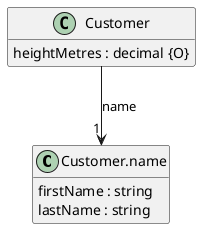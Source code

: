 @startuml
hide <<Method>> circle
hide empty methods
hide empty fields
set namespaceSeparator none

class "Customer.name" {
  firstName : string
  lastName : string
}

class "Customer" {
  heightMetres : decimal {O}
}

"Customer" --> "1" "Customer.name" : "name"

@enduml
